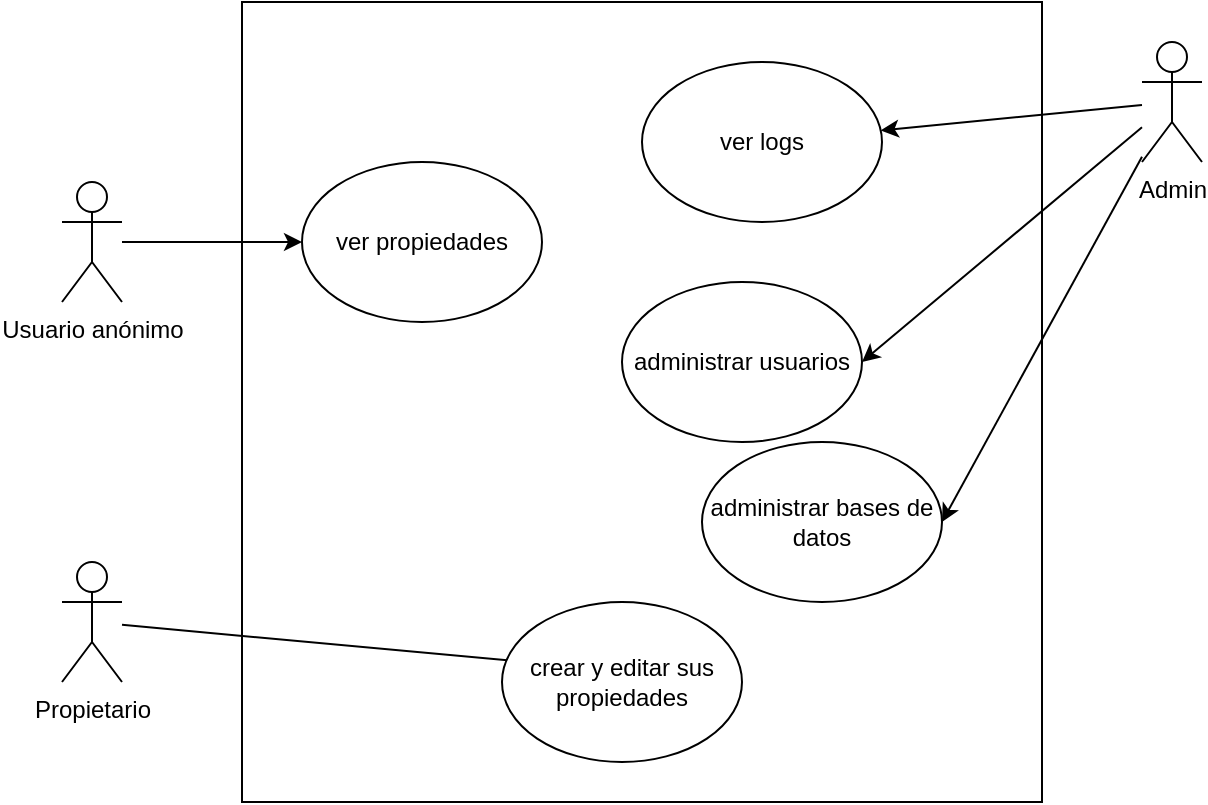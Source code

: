 <mxfile>
    <diagram id="7Kw7jrKK5PCuBSZvI9rN" name="Page-1">
        <mxGraphModel dx="894" dy="744" grid="1" gridSize="10" guides="1" tooltips="1" connect="1" arrows="1" fold="1" page="1" pageScale="1" pageWidth="850" pageHeight="1100" math="0" shadow="0">
            <root>
                <mxCell id="0"/>
                <mxCell id="1" parent="0"/>
                <mxCell id="2" value="Usuario anónimo" style="shape=umlActor;verticalLabelPosition=bottom;verticalAlign=top;html=1;outlineConnect=0;" vertex="1" parent="1">
                    <mxGeometry x="100" y="270" width="30" height="60" as="geometry"/>
                </mxCell>
                <mxCell id="6" value="" style="whiteSpace=wrap;html=1;aspect=fixed;" vertex="1" parent="1">
                    <mxGeometry x="190" y="180" width="400" height="400" as="geometry"/>
                </mxCell>
                <mxCell id="13" style="edgeStyle=none;html=1;" edge="1" parent="1" source="7" target="10">
                    <mxGeometry relative="1" as="geometry"/>
                </mxCell>
                <mxCell id="14" style="edgeStyle=none;html=1;entryX=1;entryY=0.5;entryDx=0;entryDy=0;" edge="1" parent="1" source="7" target="11">
                    <mxGeometry relative="1" as="geometry"/>
                </mxCell>
                <mxCell id="18" style="edgeStyle=none;html=1;entryX=1;entryY=0.5;entryDx=0;entryDy=0;" edge="1" parent="1" source="7" target="17">
                    <mxGeometry relative="1" as="geometry"/>
                </mxCell>
                <mxCell id="7" value="Admin" style="shape=umlActor;verticalLabelPosition=bottom;verticalAlign=top;html=1;outlineConnect=0;" vertex="1" parent="1">
                    <mxGeometry x="640" y="200" width="30" height="60" as="geometry"/>
                </mxCell>
                <mxCell id="15" style="edgeStyle=none;html=1;entryX=1;entryY=0.5;entryDx=0;entryDy=0;" edge="1" parent="1" source="8" target="12">
                    <mxGeometry relative="1" as="geometry"/>
                </mxCell>
                <mxCell id="8" value="Propietario" style="shape=umlActor;verticalLabelPosition=bottom;verticalAlign=top;html=1;outlineConnect=0;" vertex="1" parent="1">
                    <mxGeometry x="100" y="460" width="30" height="60" as="geometry"/>
                </mxCell>
                <mxCell id="9" value="ver propiedades" style="ellipse;whiteSpace=wrap;html=1;" vertex="1" parent="1">
                    <mxGeometry x="220" y="260" width="120" height="80" as="geometry"/>
                </mxCell>
                <mxCell id="10" value="ver logs" style="ellipse;whiteSpace=wrap;html=1;" vertex="1" parent="1">
                    <mxGeometry x="390" y="210" width="120" height="80" as="geometry"/>
                </mxCell>
                <mxCell id="11" value="administrar usuarios" style="ellipse;whiteSpace=wrap;html=1;" vertex="1" parent="1">
                    <mxGeometry x="380" y="320" width="120" height="80" as="geometry"/>
                </mxCell>
                <mxCell id="12" value="crear y editar sus propiedades" style="ellipse;whiteSpace=wrap;html=1;" vertex="1" parent="1">
                    <mxGeometry x="320" y="480" width="120" height="80" as="geometry"/>
                </mxCell>
                <mxCell id="17" value="administrar bases de datos" style="ellipse;whiteSpace=wrap;html=1;" vertex="1" parent="1">
                    <mxGeometry x="420" y="400" width="120" height="80" as="geometry"/>
                </mxCell>
                <mxCell id="16" style="edgeStyle=none;html=1;" edge="1" parent="1" source="2" target="9">
                    <mxGeometry relative="1" as="geometry"/>
                </mxCell>
            </root>
        </mxGraphModel>
    </diagram>
</mxfile>